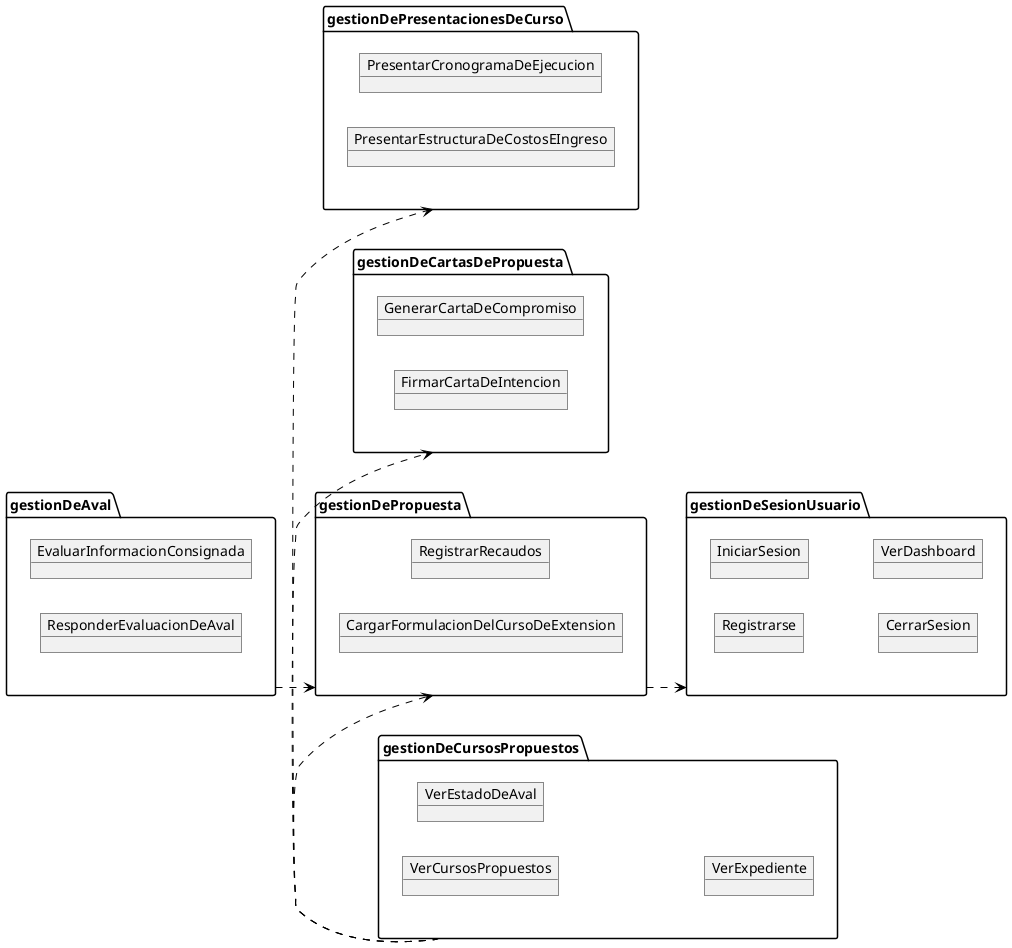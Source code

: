 @startuml DiagramaDePaquetes
left to right direction

' package "gestionDeCursos" as G_cursos{
'     object CursoDeExtension
' } 

package "gestionDeCursosPropuestos" as G_cursosPropuestos{
    object VerCursosPropuestos
    object VerEstadoDeAval
    object VerExpediente
}

package "gestionDePropuesta" as G_propuesta{
    object RegistrarRecaudos
    object CargarFormulacionDelCursoDeExtension
}

package "gestionDePresentacionesDeCurso" as G_presentaciones{
    object PresentarCronogramaDeEjecucion
    object PresentarEstructuraDeCostosEIngreso
}

package "gestionDeAval" as G_aval{
    object EvaluarInformacionConsignada
    object ResponderEvaluacionDeAval
}

package "gestionDeCartasDePropuesta" as G_cartas{
    object GenerarCartaDeCompromiso
    object FirmarCartaDeIntencion
}


package "gestionDeSesionUsuario" as G_user {
    object Registrarse
    object IniciarSesion
    object CerrarSesion
    object VerDashboard
}

G_propuesta -d-> G_user #Black;line.dashed;
' G_cursosPropuestos --> G_cursos #Black;line.dashed;

G_cursosPropuestos -> G_propuesta #Black;line.dashed;
G_cursosPropuestos -> G_cartas #Black;line.dashed;
G_cursosPropuestos -> G_presentaciones #Black;line.dashed;
G_aval -d-> G_propuesta #Black;line.dashed;
' G_aval --> G_user #Black;line.dashed;
' G_cursosPropuestos ----> G_user #Black;line.dashed;
' G_propuesta ------> G_user #Black;line.dashed;

@enduml